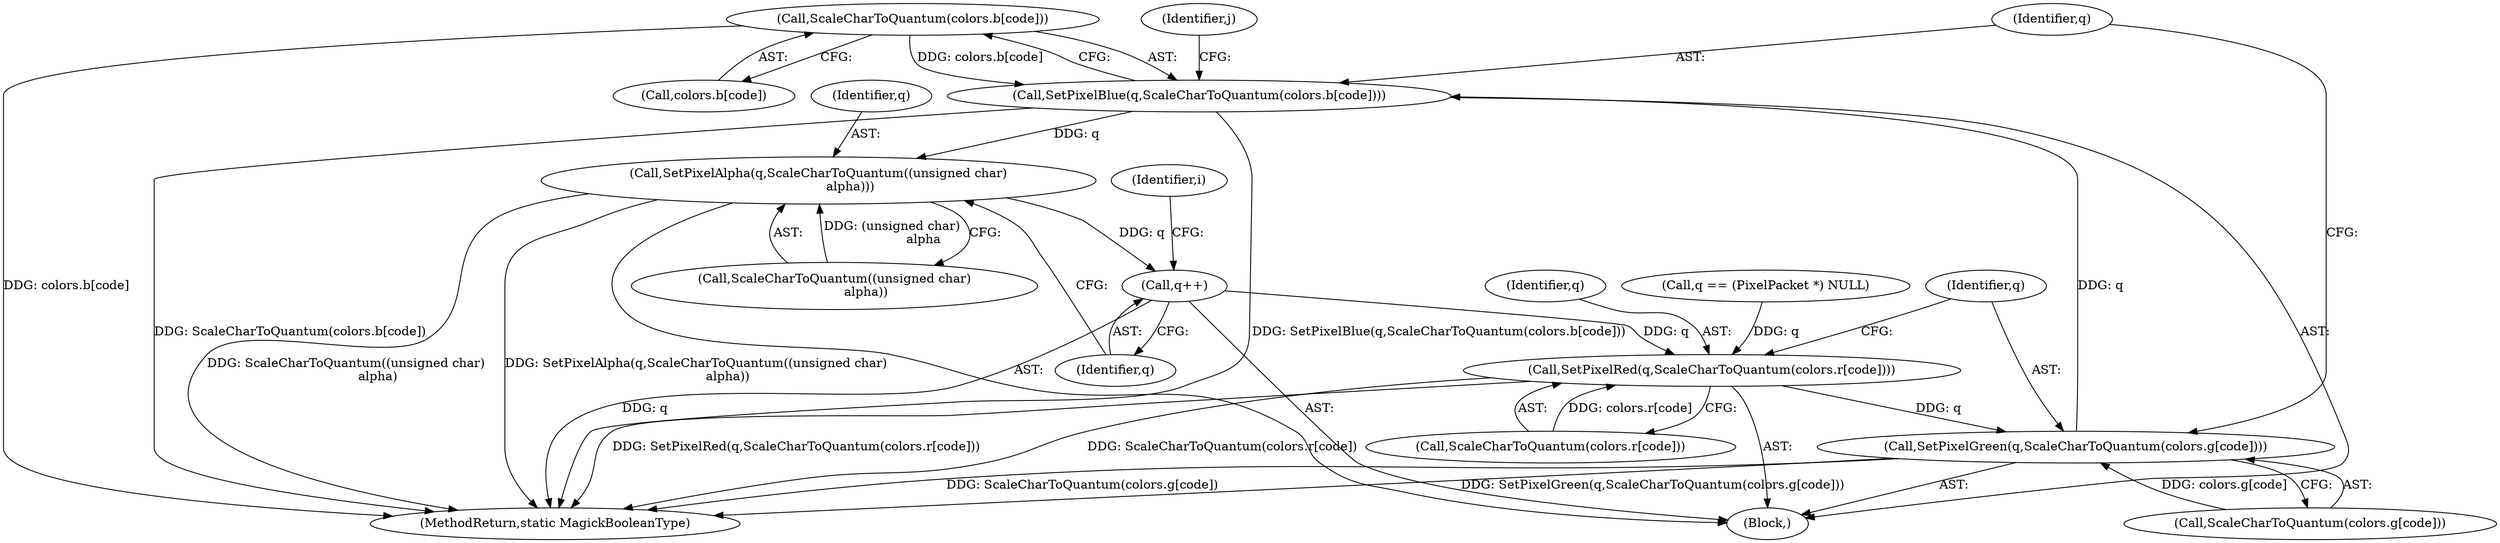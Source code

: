 digraph "0_ImageMagick_d7325bac173492b358417a0ad49fabad44447d52_1@array" {
"1000280" [label="(Call,ScaleCharToQuantum(colors.b[code]))"];
"1000278" [label="(Call,SetPixelBlue(q,ScaleCharToQuantum(colors.b[code])))"];
"1000327" [label="(Call,SetPixelAlpha(q,ScaleCharToQuantum((unsigned char)\n                alpha)))"];
"1000333" [label="(Call,q++)"];
"1000262" [label="(Call,SetPixelRed(q,ScaleCharToQuantum(colors.r[code])))"];
"1000270" [label="(Call,SetPixelGreen(q,ScaleCharToQuantum(colors.g[code])))"];
"1000264" [label="(Call,ScaleCharToQuantum(colors.r[code]))"];
"1000329" [label="(Call,ScaleCharToQuantum((unsigned char)\n                alpha))"];
"1000281" [label="(Call,colors.b[code])"];
"1000263" [label="(Identifier,q)"];
"1000272" [label="(Call,ScaleCharToQuantum(colors.g[code]))"];
"1000278" [label="(Call,SetPixelBlue(q,ScaleCharToQuantum(colors.b[code])))"];
"1000280" [label="(Call,ScaleCharToQuantum(colors.b[code]))"];
"1000333" [label="(Call,q++)"];
"1000334" [label="(Identifier,q)"];
"1000262" [label="(Call,SetPixelRed(q,ScaleCharToQuantum(colors.r[code])))"];
"1000226" [label="(Identifier,i)"];
"1000248" [label="(Block,)"];
"1000270" [label="(Call,SetPixelGreen(q,ScaleCharToQuantum(colors.g[code])))"];
"1000328" [label="(Identifier,q)"];
"1000279" [label="(Identifier,q)"];
"1000271" [label="(Identifier,q)"];
"1000175" [label="(Call,q == (PixelPacket *) NULL)"];
"1000349" [label="(MethodReturn,static MagickBooleanType)"];
"1000327" [label="(Call,SetPixelAlpha(q,ScaleCharToQuantum((unsigned char)\n                alpha)))"];
"1000288" [label="(Identifier,j)"];
"1000280" -> "1000278"  [label="AST: "];
"1000280" -> "1000281"  [label="CFG: "];
"1000281" -> "1000280"  [label="AST: "];
"1000278" -> "1000280"  [label="CFG: "];
"1000280" -> "1000349"  [label="DDG: colors.b[code]"];
"1000280" -> "1000278"  [label="DDG: colors.b[code]"];
"1000278" -> "1000248"  [label="AST: "];
"1000279" -> "1000278"  [label="AST: "];
"1000288" -> "1000278"  [label="CFG: "];
"1000278" -> "1000349"  [label="DDG: ScaleCharToQuantum(colors.b[code])"];
"1000278" -> "1000349"  [label="DDG: SetPixelBlue(q,ScaleCharToQuantum(colors.b[code]))"];
"1000270" -> "1000278"  [label="DDG: q"];
"1000278" -> "1000327"  [label="DDG: q"];
"1000327" -> "1000248"  [label="AST: "];
"1000327" -> "1000329"  [label="CFG: "];
"1000328" -> "1000327"  [label="AST: "];
"1000329" -> "1000327"  [label="AST: "];
"1000334" -> "1000327"  [label="CFG: "];
"1000327" -> "1000349"  [label="DDG: ScaleCharToQuantum((unsigned char)\n                alpha)"];
"1000327" -> "1000349"  [label="DDG: SetPixelAlpha(q,ScaleCharToQuantum((unsigned char)\n                alpha))"];
"1000329" -> "1000327"  [label="DDG: (unsigned char)\n                alpha"];
"1000327" -> "1000333"  [label="DDG: q"];
"1000333" -> "1000248"  [label="AST: "];
"1000333" -> "1000334"  [label="CFG: "];
"1000334" -> "1000333"  [label="AST: "];
"1000226" -> "1000333"  [label="CFG: "];
"1000333" -> "1000349"  [label="DDG: q"];
"1000333" -> "1000262"  [label="DDG: q"];
"1000262" -> "1000248"  [label="AST: "];
"1000262" -> "1000264"  [label="CFG: "];
"1000263" -> "1000262"  [label="AST: "];
"1000264" -> "1000262"  [label="AST: "];
"1000271" -> "1000262"  [label="CFG: "];
"1000262" -> "1000349"  [label="DDG: ScaleCharToQuantum(colors.r[code])"];
"1000262" -> "1000349"  [label="DDG: SetPixelRed(q,ScaleCharToQuantum(colors.r[code]))"];
"1000175" -> "1000262"  [label="DDG: q"];
"1000264" -> "1000262"  [label="DDG: colors.r[code]"];
"1000262" -> "1000270"  [label="DDG: q"];
"1000270" -> "1000248"  [label="AST: "];
"1000270" -> "1000272"  [label="CFG: "];
"1000271" -> "1000270"  [label="AST: "];
"1000272" -> "1000270"  [label="AST: "];
"1000279" -> "1000270"  [label="CFG: "];
"1000270" -> "1000349"  [label="DDG: SetPixelGreen(q,ScaleCharToQuantum(colors.g[code]))"];
"1000270" -> "1000349"  [label="DDG: ScaleCharToQuantum(colors.g[code])"];
"1000272" -> "1000270"  [label="DDG: colors.g[code]"];
}
